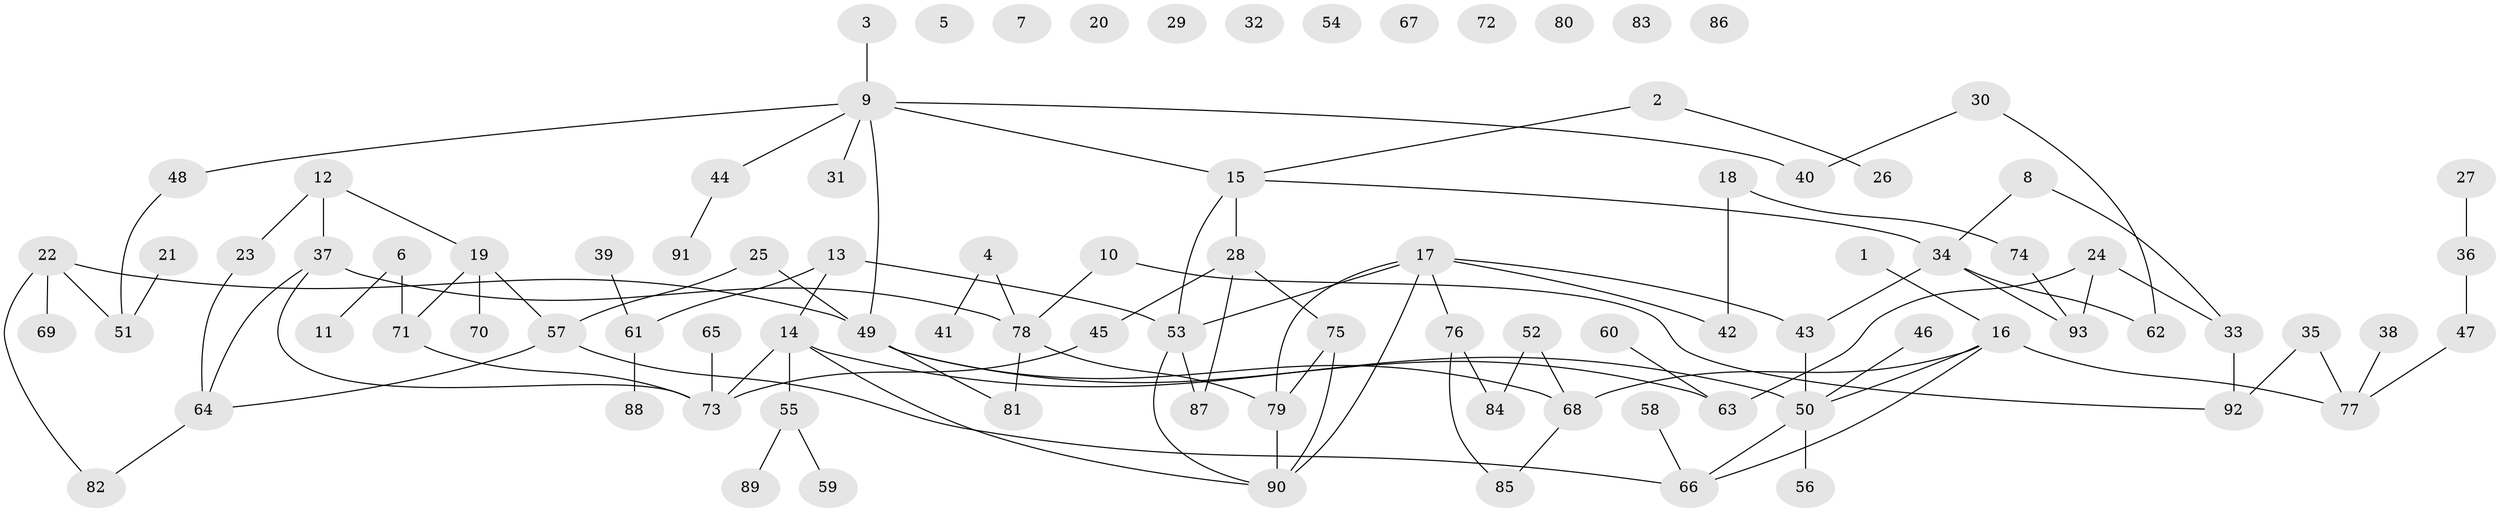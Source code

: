 // Generated by graph-tools (version 1.1) at 2025/13/03/09/25 04:13:13]
// undirected, 93 vertices, 109 edges
graph export_dot {
graph [start="1"]
  node [color=gray90,style=filled];
  1;
  2;
  3;
  4;
  5;
  6;
  7;
  8;
  9;
  10;
  11;
  12;
  13;
  14;
  15;
  16;
  17;
  18;
  19;
  20;
  21;
  22;
  23;
  24;
  25;
  26;
  27;
  28;
  29;
  30;
  31;
  32;
  33;
  34;
  35;
  36;
  37;
  38;
  39;
  40;
  41;
  42;
  43;
  44;
  45;
  46;
  47;
  48;
  49;
  50;
  51;
  52;
  53;
  54;
  55;
  56;
  57;
  58;
  59;
  60;
  61;
  62;
  63;
  64;
  65;
  66;
  67;
  68;
  69;
  70;
  71;
  72;
  73;
  74;
  75;
  76;
  77;
  78;
  79;
  80;
  81;
  82;
  83;
  84;
  85;
  86;
  87;
  88;
  89;
  90;
  91;
  92;
  93;
  1 -- 16;
  2 -- 15;
  2 -- 26;
  3 -- 9;
  4 -- 41;
  4 -- 78;
  6 -- 11;
  6 -- 71;
  8 -- 33;
  8 -- 34;
  9 -- 15;
  9 -- 31;
  9 -- 40;
  9 -- 44;
  9 -- 48;
  9 -- 49;
  10 -- 78;
  10 -- 92;
  12 -- 19;
  12 -- 23;
  12 -- 37;
  13 -- 14;
  13 -- 53;
  13 -- 61;
  14 -- 50;
  14 -- 55;
  14 -- 73;
  14 -- 90;
  15 -- 28;
  15 -- 34;
  15 -- 53;
  16 -- 50;
  16 -- 66;
  16 -- 68;
  16 -- 77;
  17 -- 42;
  17 -- 43;
  17 -- 53;
  17 -- 76;
  17 -- 79;
  17 -- 90;
  18 -- 42;
  18 -- 74;
  19 -- 57;
  19 -- 70;
  19 -- 71;
  21 -- 51;
  22 -- 49;
  22 -- 51;
  22 -- 69;
  22 -- 82;
  23 -- 64;
  24 -- 33;
  24 -- 63;
  24 -- 93;
  25 -- 49;
  25 -- 57;
  27 -- 36;
  28 -- 45;
  28 -- 75;
  28 -- 87;
  30 -- 40;
  30 -- 62;
  33 -- 92;
  34 -- 43;
  34 -- 62;
  34 -- 93;
  35 -- 77;
  35 -- 92;
  36 -- 47;
  37 -- 64;
  37 -- 73;
  37 -- 78;
  38 -- 77;
  39 -- 61;
  43 -- 50;
  44 -- 91;
  45 -- 73;
  46 -- 50;
  47 -- 77;
  48 -- 51;
  49 -- 63;
  49 -- 68;
  49 -- 81;
  50 -- 56;
  50 -- 66;
  52 -- 68;
  52 -- 84;
  53 -- 87;
  53 -- 90;
  55 -- 59;
  55 -- 89;
  57 -- 64;
  57 -- 66;
  58 -- 66;
  60 -- 63;
  61 -- 88;
  64 -- 82;
  65 -- 73;
  68 -- 85;
  71 -- 73;
  74 -- 93;
  75 -- 79;
  75 -- 90;
  76 -- 84;
  76 -- 85;
  78 -- 79;
  78 -- 81;
  79 -- 90;
}
